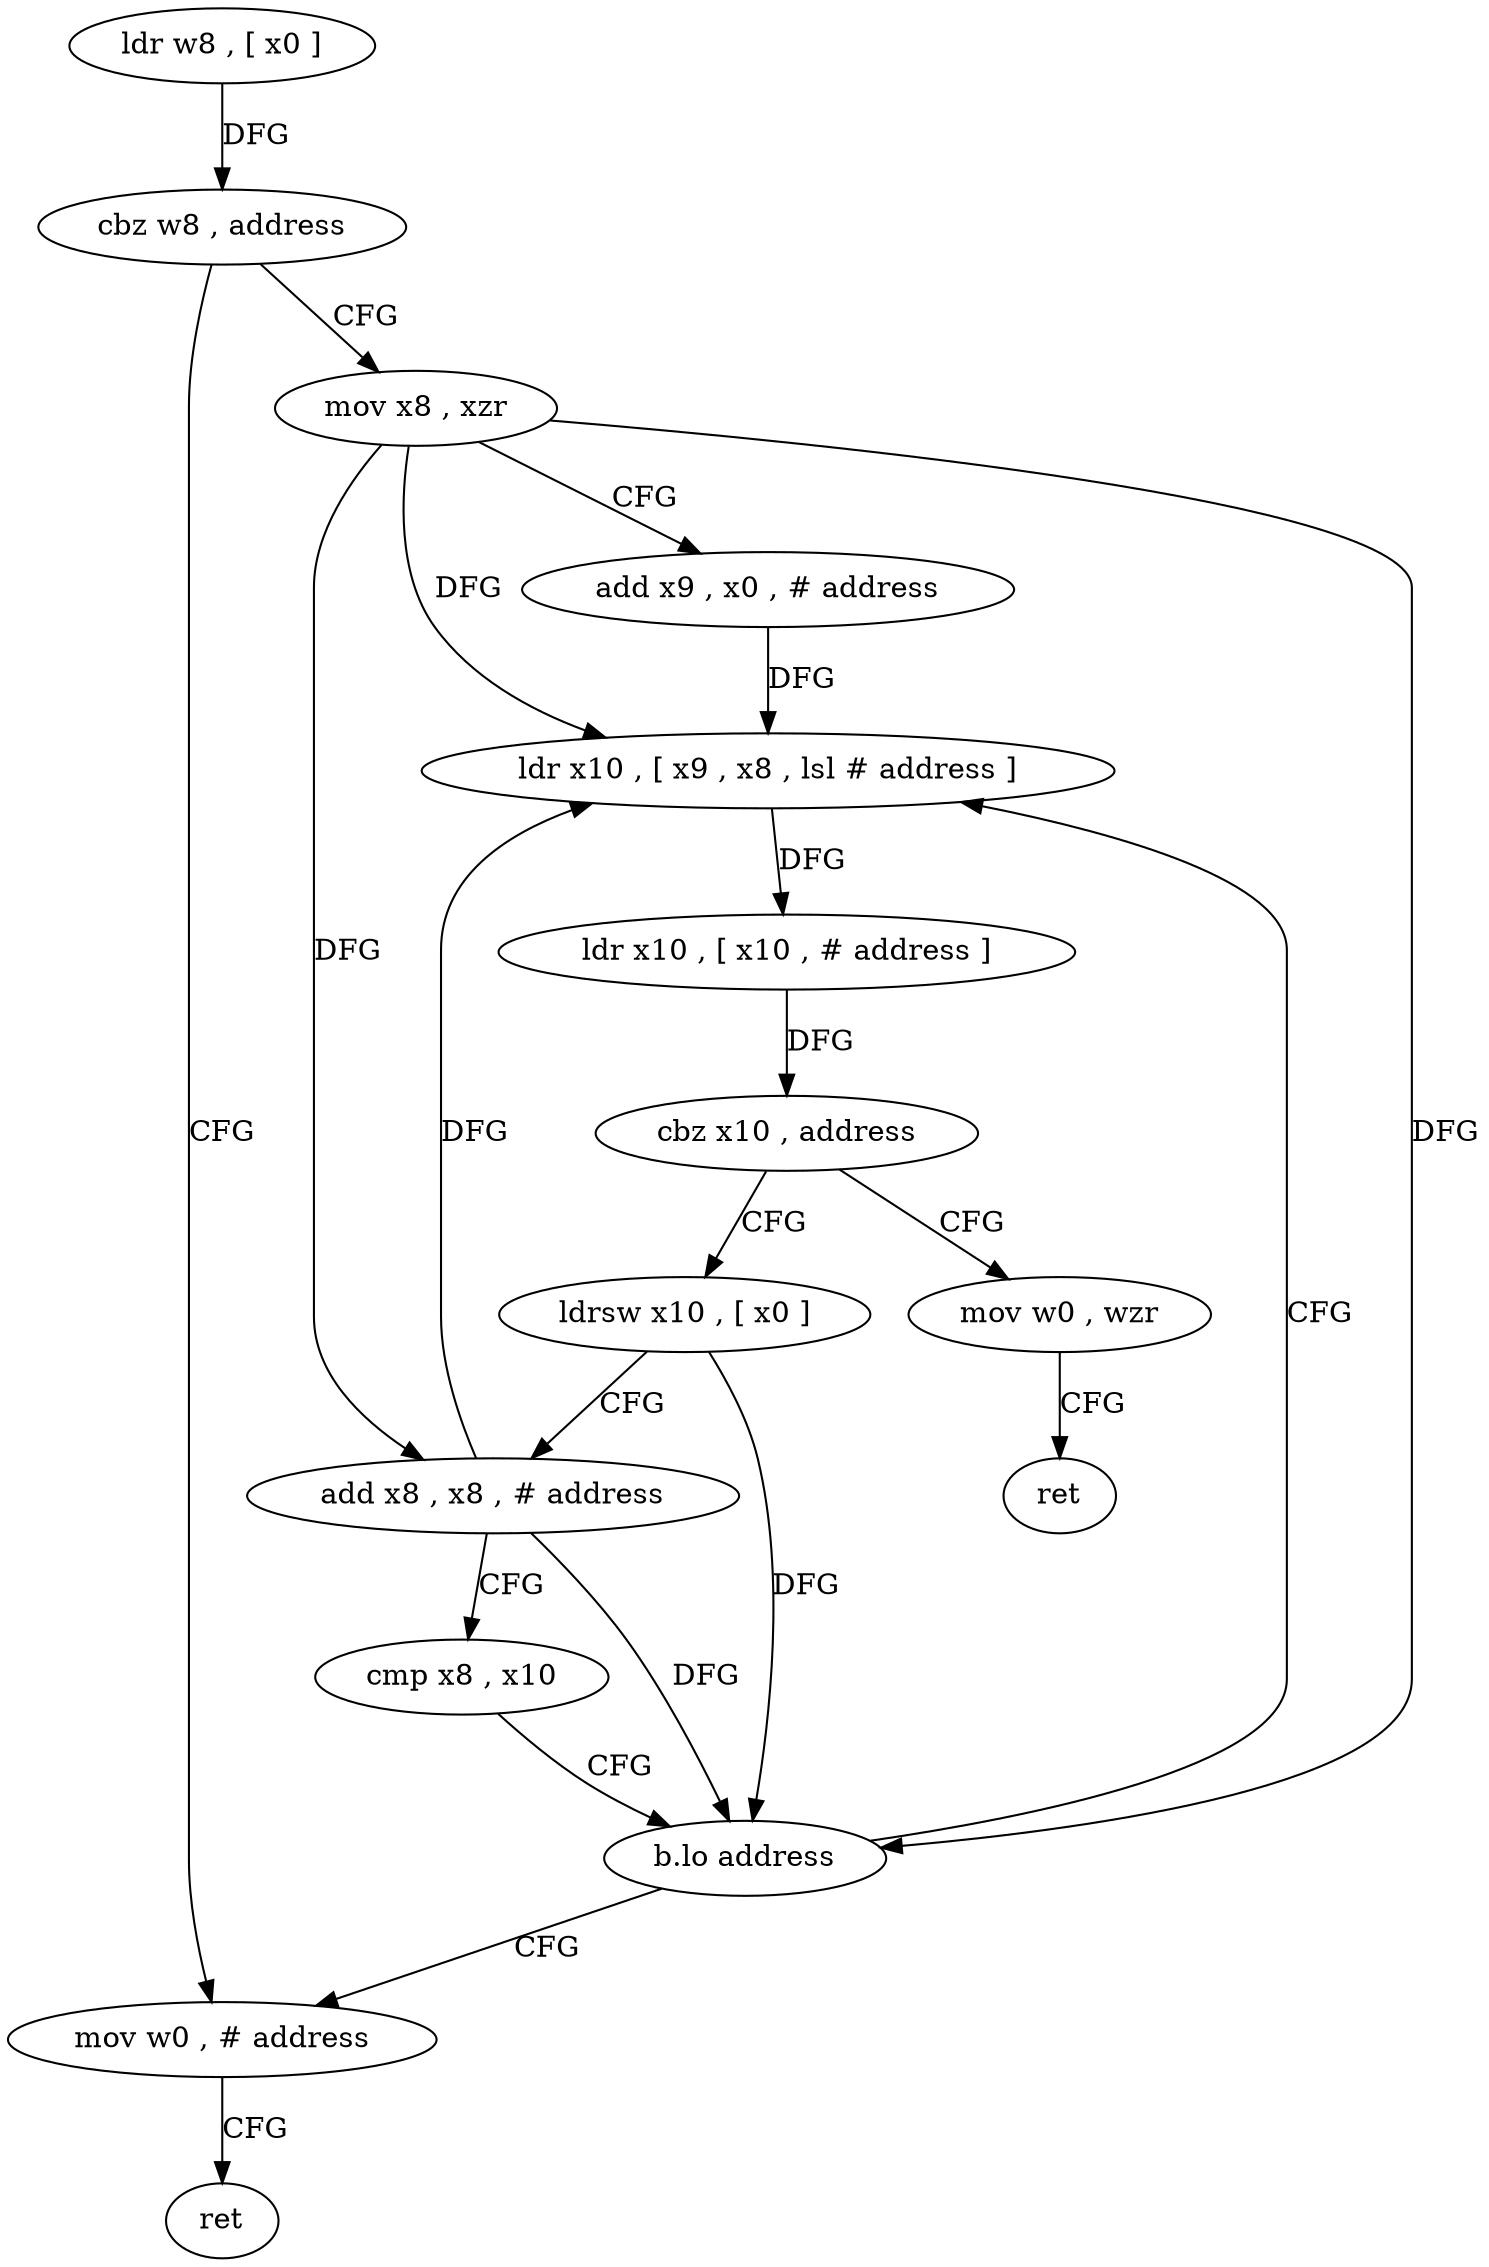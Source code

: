 digraph "func" {
"129168" [label = "ldr w8 , [ x0 ]" ]
"129172" [label = "cbz w8 , address" ]
"129212" [label = "mov w0 , # address" ]
"129176" [label = "mov x8 , xzr" ]
"129216" [label = "ret" ]
"129180" [label = "add x9 , x0 , # address" ]
"129184" [label = "ldr x10 , [ x9 , x8 , lsl # address ]" ]
"129220" [label = "mov w0 , wzr" ]
"129224" [label = "ret" ]
"129196" [label = "ldrsw x10 , [ x0 ]" ]
"129200" [label = "add x8 , x8 , # address" ]
"129204" [label = "cmp x8 , x10" ]
"129208" [label = "b.lo address" ]
"129188" [label = "ldr x10 , [ x10 , # address ]" ]
"129192" [label = "cbz x10 , address" ]
"129168" -> "129172" [ label = "DFG" ]
"129172" -> "129212" [ label = "CFG" ]
"129172" -> "129176" [ label = "CFG" ]
"129212" -> "129216" [ label = "CFG" ]
"129176" -> "129180" [ label = "CFG" ]
"129176" -> "129184" [ label = "DFG" ]
"129176" -> "129200" [ label = "DFG" ]
"129176" -> "129208" [ label = "DFG" ]
"129180" -> "129184" [ label = "DFG" ]
"129184" -> "129188" [ label = "DFG" ]
"129220" -> "129224" [ label = "CFG" ]
"129196" -> "129200" [ label = "CFG" ]
"129196" -> "129208" [ label = "DFG" ]
"129200" -> "129204" [ label = "CFG" ]
"129200" -> "129184" [ label = "DFG" ]
"129200" -> "129208" [ label = "DFG" ]
"129204" -> "129208" [ label = "CFG" ]
"129208" -> "129184" [ label = "CFG" ]
"129208" -> "129212" [ label = "CFG" ]
"129188" -> "129192" [ label = "DFG" ]
"129192" -> "129220" [ label = "CFG" ]
"129192" -> "129196" [ label = "CFG" ]
}
